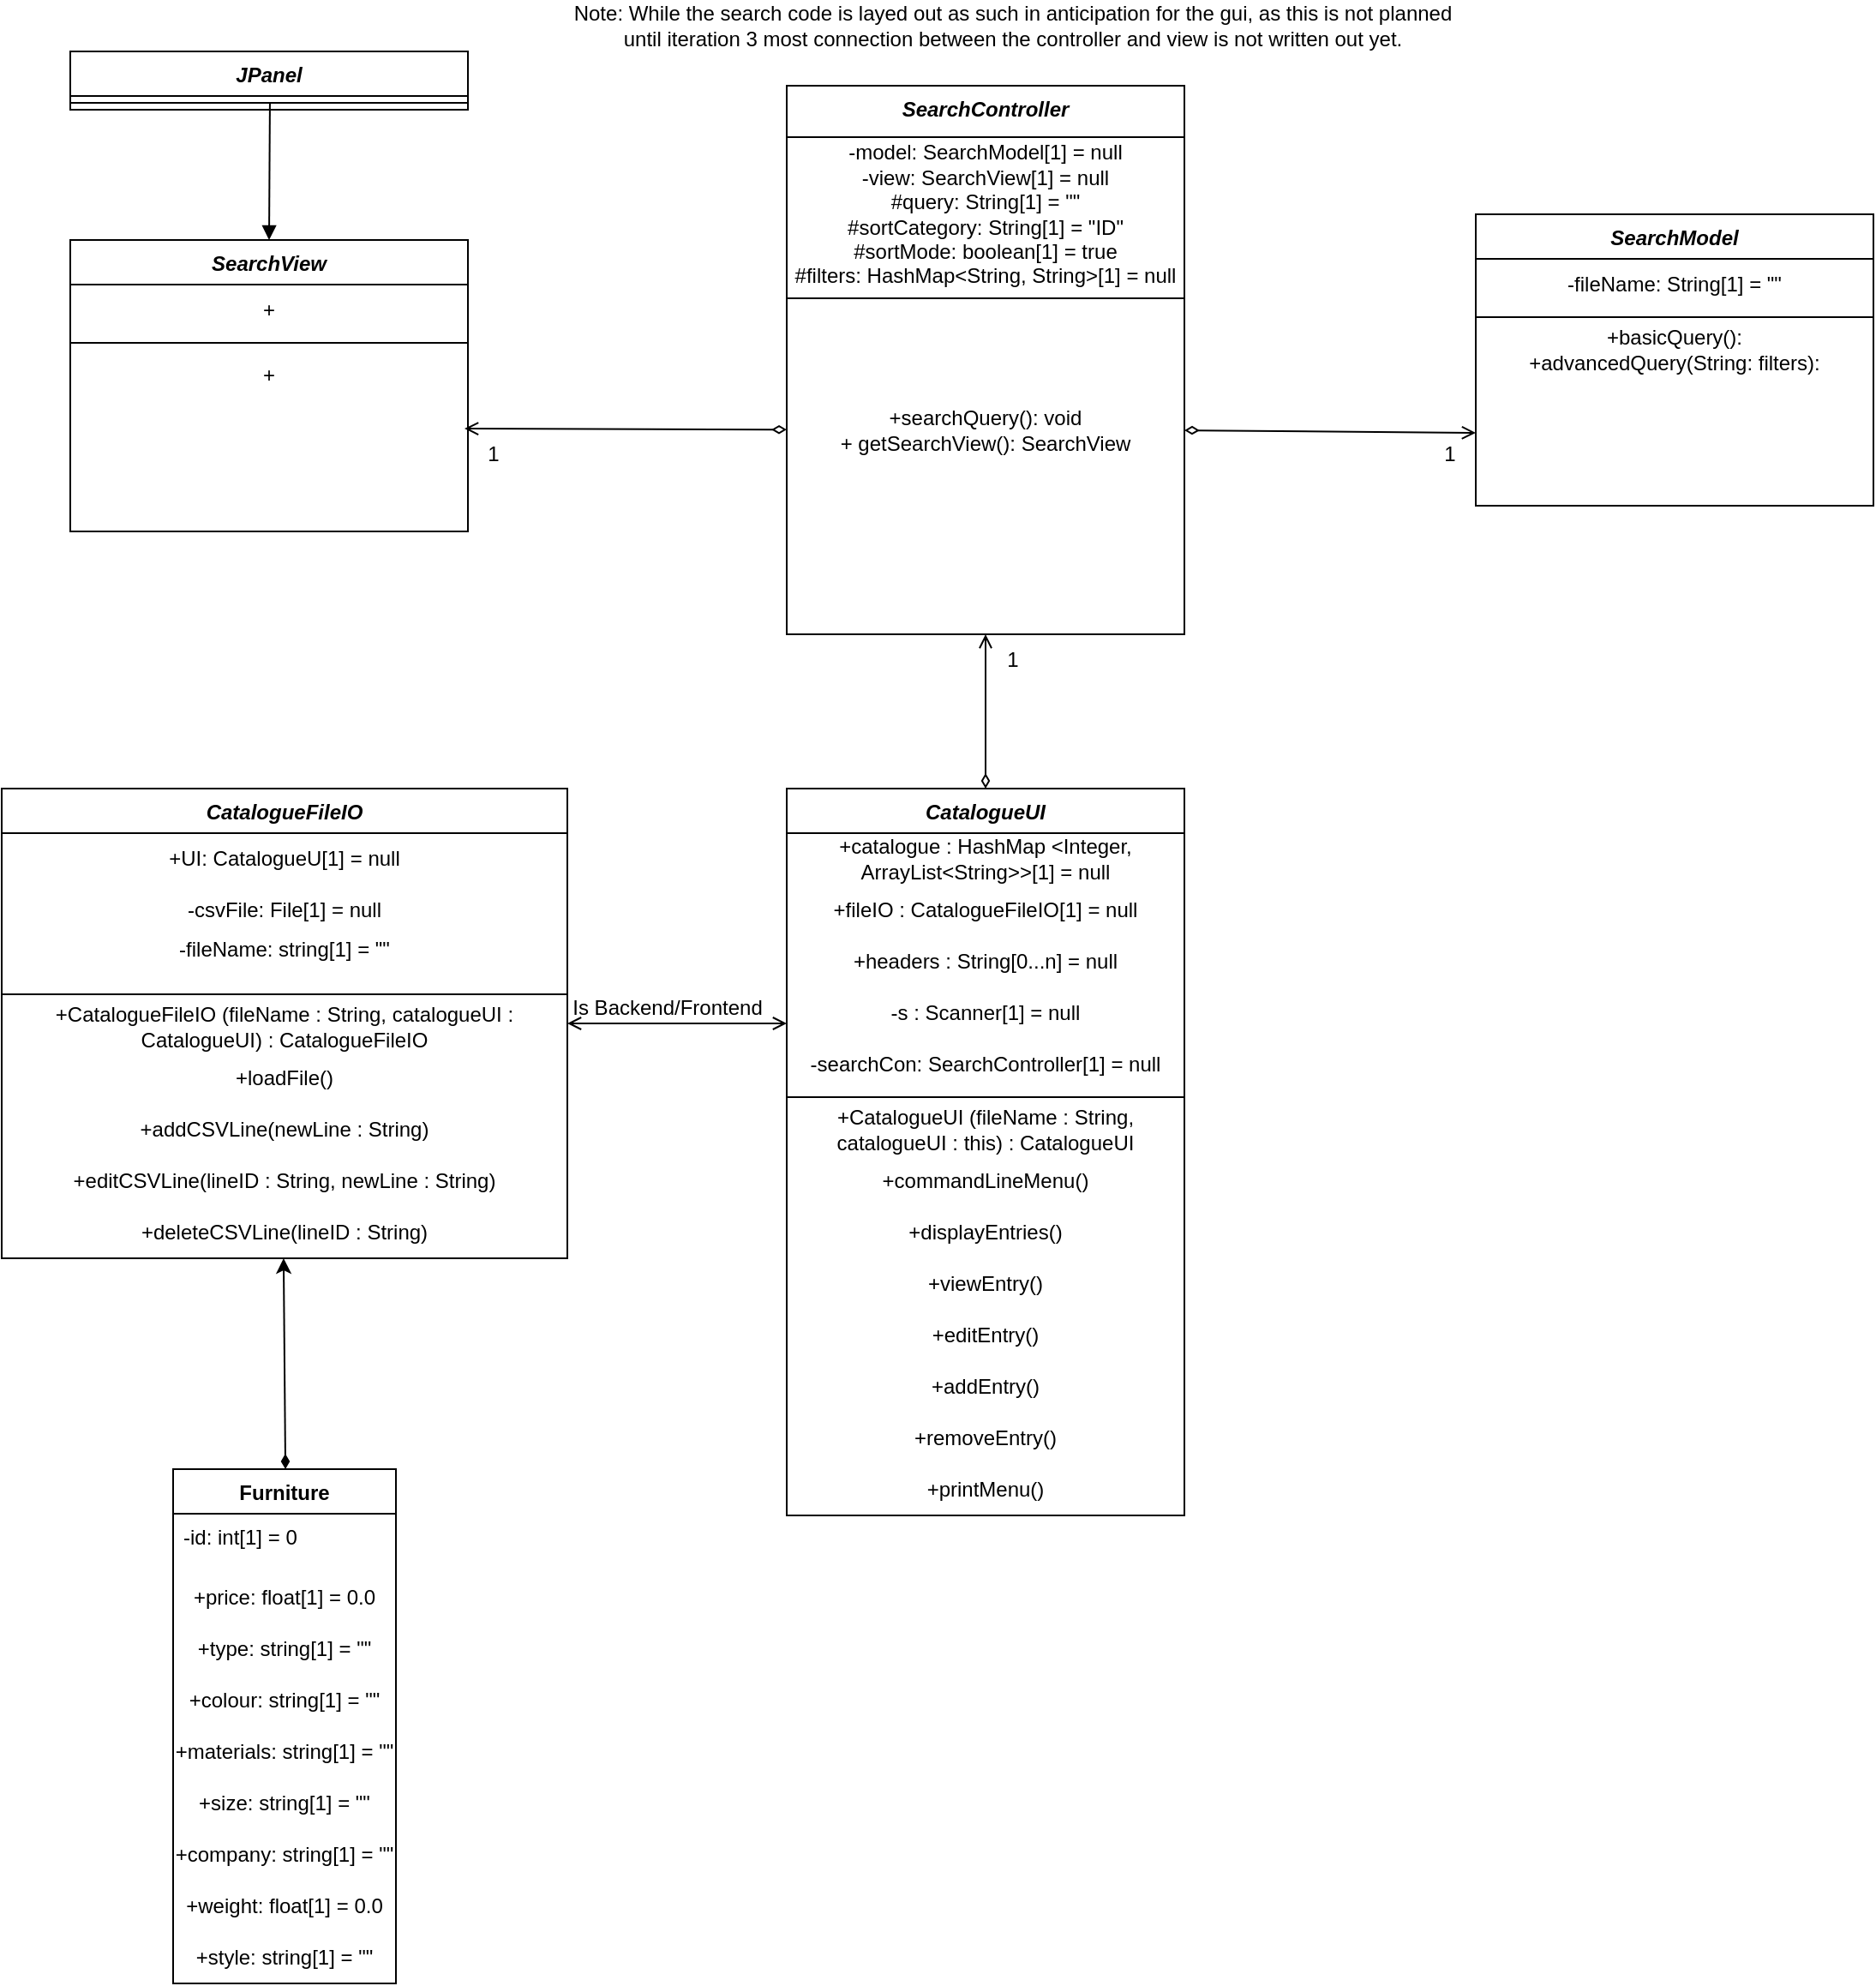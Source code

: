 <mxfile version="26.0.16">
  <diagram id="C5RBs43oDa-KdzZeNtuy" name="Page-1">
    <mxGraphModel dx="2333" dy="2329" grid="1" gridSize="10" guides="1" tooltips="1" connect="1" arrows="1" fold="1" page="1" pageScale="1" pageWidth="827" pageHeight="1169" math="0" shadow="0">
      <root>
        <mxCell id="WIyWlLk6GJQsqaUBKTNV-0" />
        <mxCell id="WIyWlLk6GJQsqaUBKTNV-1" parent="WIyWlLk6GJQsqaUBKTNV-0" />
        <mxCell id="zkfFHV4jXpPFQw0GAbJ--0" value="CatalogueFileIO" style="swimlane;fontStyle=3;align=center;verticalAlign=top;childLayout=stackLayout;horizontal=1;startSize=26;horizontalStack=0;resizeParent=1;resizeLast=0;collapsible=1;marginBottom=0;rounded=0;shadow=0;strokeWidth=1;" parent="WIyWlLk6GJQsqaUBKTNV-1" vertex="1">
          <mxGeometry x="360" y="120" width="330" height="274" as="geometry">
            <mxRectangle x="230" y="140" width="160" height="26" as="alternateBounds" />
          </mxGeometry>
        </mxCell>
        <mxCell id="t31mzmj0vleYuocfdP23-14" value="&lt;div&gt;+UI: CatalogueU[1] = null&lt;/div&gt;" style="text;html=1;align=center;verticalAlign=middle;whiteSpace=wrap;rounded=0;" parent="zkfFHV4jXpPFQw0GAbJ--0" vertex="1">
          <mxGeometry y="26" width="330" height="30" as="geometry" />
        </mxCell>
        <mxCell id="t31mzmj0vleYuocfdP23-15" value="-csvFile: File[1] = null" style="text;html=1;align=center;verticalAlign=middle;whiteSpace=wrap;rounded=0;" parent="zkfFHV4jXpPFQw0GAbJ--0" vertex="1">
          <mxGeometry y="56" width="330" height="30" as="geometry" />
        </mxCell>
        <mxCell id="t31mzmj0vleYuocfdP23-13" value="&lt;div&gt;-fileName: string[1] = &quot;&quot;&lt;/div&gt;&lt;div&gt;&lt;br&gt;&lt;/div&gt;" style="text;html=1;align=center;verticalAlign=middle;whiteSpace=wrap;rounded=0;" parent="zkfFHV4jXpPFQw0GAbJ--0" vertex="1">
          <mxGeometry y="86" width="330" height="30" as="geometry" />
        </mxCell>
        <mxCell id="zkfFHV4jXpPFQw0GAbJ--4" value="" style="line;html=1;strokeWidth=1;align=left;verticalAlign=middle;spacingTop=-1;spacingLeft=3;spacingRight=3;rotatable=0;labelPosition=right;points=[];portConstraint=eastwest;" parent="zkfFHV4jXpPFQw0GAbJ--0" vertex="1">
          <mxGeometry y="116" width="330" height="8" as="geometry" />
        </mxCell>
        <mxCell id="t31mzmj0vleYuocfdP23-16" value="+CatalogueFileIO (fileName : String, catalogueUI : CatalogueUI) : CatalogueFileIO" style="text;html=1;align=center;verticalAlign=middle;whiteSpace=wrap;rounded=0;" parent="zkfFHV4jXpPFQw0GAbJ--0" vertex="1">
          <mxGeometry y="124" width="330" height="30" as="geometry" />
        </mxCell>
        <mxCell id="t31mzmj0vleYuocfdP23-18" value="+loadFile()" style="text;html=1;align=center;verticalAlign=middle;whiteSpace=wrap;rounded=0;" parent="zkfFHV4jXpPFQw0GAbJ--0" vertex="1">
          <mxGeometry y="154" width="330" height="30" as="geometry" />
        </mxCell>
        <mxCell id="t31mzmj0vleYuocfdP23-19" value="+addCSVLine(newLine : String)" style="text;html=1;align=center;verticalAlign=middle;whiteSpace=wrap;rounded=0;" parent="zkfFHV4jXpPFQw0GAbJ--0" vertex="1">
          <mxGeometry y="184" width="330" height="30" as="geometry" />
        </mxCell>
        <mxCell id="t31mzmj0vleYuocfdP23-21" value="+editCSVLine(lineID : String, newLine : String)" style="text;html=1;align=center;verticalAlign=middle;whiteSpace=wrap;rounded=0;" parent="zkfFHV4jXpPFQw0GAbJ--0" vertex="1">
          <mxGeometry y="214" width="330" height="30" as="geometry" />
        </mxCell>
        <mxCell id="t31mzmj0vleYuocfdP23-20" value="+deleteCSVLine(lineID : String)" style="text;html=1;align=center;verticalAlign=middle;whiteSpace=wrap;rounded=0;" parent="zkfFHV4jXpPFQw0GAbJ--0" vertex="1">
          <mxGeometry y="244" width="330" height="30" as="geometry" />
        </mxCell>
        <mxCell id="zkfFHV4jXpPFQw0GAbJ--6" value="Furniture" style="swimlane;fontStyle=1;align=center;verticalAlign=top;childLayout=stackLayout;horizontal=1;startSize=26;horizontalStack=0;resizeParent=1;resizeLast=0;collapsible=1;marginBottom=0;rounded=0;shadow=0;strokeWidth=1;" parent="WIyWlLk6GJQsqaUBKTNV-1" vertex="1">
          <mxGeometry x="460" y="517" width="130" height="300" as="geometry">
            <mxRectangle x="130" y="380" width="160" height="26" as="alternateBounds" />
          </mxGeometry>
        </mxCell>
        <mxCell id="zkfFHV4jXpPFQw0GAbJ--7" value="-id: int[1] = 0" style="text;align=left;verticalAlign=top;spacingLeft=4;spacingRight=4;overflow=hidden;rotatable=0;points=[[0,0.5],[1,0.5]];portConstraint=eastwest;" parent="zkfFHV4jXpPFQw0GAbJ--6" vertex="1">
          <mxGeometry y="26" width="130" height="34" as="geometry" />
        </mxCell>
        <mxCell id="t31mzmj0vleYuocfdP23-1" value="+price: float[1] = 0.0" style="text;html=1;align=center;verticalAlign=middle;whiteSpace=wrap;rounded=0;" parent="zkfFHV4jXpPFQw0GAbJ--6" vertex="1">
          <mxGeometry y="60" width="130" height="30" as="geometry" />
        </mxCell>
        <mxCell id="t31mzmj0vleYuocfdP23-2" value="+type: string[1] = &quot;&quot;" style="text;html=1;align=center;verticalAlign=middle;whiteSpace=wrap;rounded=0;" parent="zkfFHV4jXpPFQw0GAbJ--6" vertex="1">
          <mxGeometry y="90" width="130" height="30" as="geometry" />
        </mxCell>
        <mxCell id="t31mzmj0vleYuocfdP23-3" value="+colour: string[1] = &quot;&quot;" style="text;html=1;align=center;verticalAlign=middle;whiteSpace=wrap;rounded=0;" parent="zkfFHV4jXpPFQw0GAbJ--6" vertex="1">
          <mxGeometry y="120" width="130" height="30" as="geometry" />
        </mxCell>
        <mxCell id="t31mzmj0vleYuocfdP23-4" value="+materials: string[1] = &quot;&quot;" style="text;html=1;align=center;verticalAlign=middle;whiteSpace=wrap;rounded=0;" parent="zkfFHV4jXpPFQw0GAbJ--6" vertex="1">
          <mxGeometry y="150" width="130" height="30" as="geometry" />
        </mxCell>
        <mxCell id="t31mzmj0vleYuocfdP23-8" value="+size: string[1] = &quot;&quot;" style="text;html=1;align=center;verticalAlign=middle;whiteSpace=wrap;rounded=0;" parent="zkfFHV4jXpPFQw0GAbJ--6" vertex="1">
          <mxGeometry y="180" width="130" height="30" as="geometry" />
        </mxCell>
        <mxCell id="t31mzmj0vleYuocfdP23-6" value="+company: string[1] = &quot;&quot;" style="text;html=1;align=center;verticalAlign=middle;whiteSpace=wrap;rounded=0;" parent="zkfFHV4jXpPFQw0GAbJ--6" vertex="1">
          <mxGeometry y="210" width="130" height="30" as="geometry" />
        </mxCell>
        <mxCell id="t31mzmj0vleYuocfdP23-9" value="+weight: float[1] = 0.0" style="text;html=1;align=center;verticalAlign=middle;whiteSpace=wrap;rounded=0;" parent="zkfFHV4jXpPFQw0GAbJ--6" vertex="1">
          <mxGeometry y="240" width="130" height="30" as="geometry" />
        </mxCell>
        <mxCell id="t31mzmj0vleYuocfdP23-11" value="+style: string[1] = &quot;&quot;" style="text;html=1;align=center;verticalAlign=middle;whiteSpace=wrap;rounded=0;" parent="zkfFHV4jXpPFQw0GAbJ--6" vertex="1">
          <mxGeometry y="270" width="130" height="30" as="geometry" />
        </mxCell>
        <mxCell id="zkfFHV4jXpPFQw0GAbJ--17" value="CatalogueUI" style="swimlane;fontStyle=3;align=center;verticalAlign=top;childLayout=stackLayout;horizontal=1;startSize=26;horizontalStack=0;resizeParent=1;resizeLast=0;collapsible=1;marginBottom=0;rounded=0;shadow=0;strokeWidth=1;" parent="WIyWlLk6GJQsqaUBKTNV-1" vertex="1">
          <mxGeometry x="818" y="120" width="232" height="424" as="geometry">
            <mxRectangle x="550" y="140" width="160" height="26" as="alternateBounds" />
          </mxGeometry>
        </mxCell>
        <mxCell id="t31mzmj0vleYuocfdP23-22" value="+catalogue : HashMap &amp;lt;Integer, ArrayList&amp;lt;String&amp;gt;&amp;gt;[1] = null" style="text;html=1;align=center;verticalAlign=middle;whiteSpace=wrap;rounded=0;" parent="zkfFHV4jXpPFQw0GAbJ--17" vertex="1">
          <mxGeometry y="26" width="232" height="30" as="geometry" />
        </mxCell>
        <mxCell id="t31mzmj0vleYuocfdP23-24" value="+fileIO : CatalogueFileIO[1] = null" style="text;html=1;align=center;verticalAlign=middle;whiteSpace=wrap;rounded=0;" parent="zkfFHV4jXpPFQw0GAbJ--17" vertex="1">
          <mxGeometry y="56" width="232" height="30" as="geometry" />
        </mxCell>
        <mxCell id="t31mzmj0vleYuocfdP23-26" value="+headers : String[0...n] = null" style="text;html=1;align=center;verticalAlign=middle;whiteSpace=wrap;rounded=0;" parent="zkfFHV4jXpPFQw0GAbJ--17" vertex="1">
          <mxGeometry y="86" width="232" height="30" as="geometry" />
        </mxCell>
        <mxCell id="t31mzmj0vleYuocfdP23-27" value="-s : Scanner[1] = null" style="text;html=1;align=center;verticalAlign=middle;whiteSpace=wrap;rounded=0;" parent="zkfFHV4jXpPFQw0GAbJ--17" vertex="1">
          <mxGeometry y="116" width="232" height="30" as="geometry" />
        </mxCell>
        <mxCell id="I-7PGxU8D5L3A5D0XDUW-22" value="-searchCon: SearchController[1] = null" style="text;html=1;align=center;verticalAlign=middle;whiteSpace=wrap;rounded=0;" parent="zkfFHV4jXpPFQw0GAbJ--17" vertex="1">
          <mxGeometry y="146" width="232" height="30" as="geometry" />
        </mxCell>
        <mxCell id="zkfFHV4jXpPFQw0GAbJ--23" value="" style="line;html=1;strokeWidth=1;align=left;verticalAlign=middle;spacingTop=-1;spacingLeft=3;spacingRight=3;rotatable=0;labelPosition=right;points=[];portConstraint=eastwest;" parent="zkfFHV4jXpPFQw0GAbJ--17" vertex="1">
          <mxGeometry y="176" width="232" height="8" as="geometry" />
        </mxCell>
        <mxCell id="t31mzmj0vleYuocfdP23-28" value="+CatalogueUI (fileName : String, catalogueUI : this) : CatalogueUI" style="text;html=1;align=center;verticalAlign=middle;whiteSpace=wrap;rounded=0;" parent="zkfFHV4jXpPFQw0GAbJ--17" vertex="1">
          <mxGeometry y="184" width="232" height="30" as="geometry" />
        </mxCell>
        <mxCell id="t31mzmj0vleYuocfdP23-29" value="+commandLineMenu()" style="text;html=1;align=center;verticalAlign=middle;whiteSpace=wrap;rounded=0;" parent="zkfFHV4jXpPFQw0GAbJ--17" vertex="1">
          <mxGeometry y="214" width="232" height="30" as="geometry" />
        </mxCell>
        <mxCell id="t31mzmj0vleYuocfdP23-32" value="+displayEntries()" style="text;html=1;align=center;verticalAlign=middle;whiteSpace=wrap;rounded=0;" parent="zkfFHV4jXpPFQw0GAbJ--17" vertex="1">
          <mxGeometry y="244" width="232" height="30" as="geometry" />
        </mxCell>
        <mxCell id="t31mzmj0vleYuocfdP23-33" value="+viewEntry()" style="text;html=1;align=center;verticalAlign=middle;whiteSpace=wrap;rounded=0;" parent="zkfFHV4jXpPFQw0GAbJ--17" vertex="1">
          <mxGeometry y="274" width="232" height="30" as="geometry" />
        </mxCell>
        <mxCell id="t31mzmj0vleYuocfdP23-34" value="+editEntry()" style="text;html=1;align=center;verticalAlign=middle;whiteSpace=wrap;rounded=0;" parent="zkfFHV4jXpPFQw0GAbJ--17" vertex="1">
          <mxGeometry y="304" width="232" height="30" as="geometry" />
        </mxCell>
        <mxCell id="t31mzmj0vleYuocfdP23-31" value="+addEntry()" style="text;html=1;align=center;verticalAlign=middle;whiteSpace=wrap;rounded=0;" parent="zkfFHV4jXpPFQw0GAbJ--17" vertex="1">
          <mxGeometry y="334" width="232" height="30" as="geometry" />
        </mxCell>
        <mxCell id="t31mzmj0vleYuocfdP23-36" value="+removeEntry()" style="text;html=1;align=center;verticalAlign=middle;whiteSpace=wrap;rounded=0;" parent="zkfFHV4jXpPFQw0GAbJ--17" vertex="1">
          <mxGeometry y="364" width="232" height="30" as="geometry" />
        </mxCell>
        <mxCell id="t31mzmj0vleYuocfdP23-38" value="+printMenu()" style="text;html=1;align=center;verticalAlign=middle;whiteSpace=wrap;rounded=0;" parent="zkfFHV4jXpPFQw0GAbJ--17" vertex="1">
          <mxGeometry y="394" width="232" height="30" as="geometry" />
        </mxCell>
        <mxCell id="zkfFHV4jXpPFQw0GAbJ--26" value="" style="endArrow=open;shadow=0;strokeWidth=1;rounded=0;curved=0;endFill=1;edgeStyle=elbowEdgeStyle;elbow=vertical;startArrow=open;startFill=0;" parent="WIyWlLk6GJQsqaUBKTNV-1" source="zkfFHV4jXpPFQw0GAbJ--0" target="zkfFHV4jXpPFQw0GAbJ--17" edge="1">
          <mxGeometry x="0.5" y="41" relative="1" as="geometry">
            <mxPoint x="690" y="192" as="sourcePoint" />
            <mxPoint x="850" y="192" as="targetPoint" />
            <mxPoint x="-40" y="32" as="offset" />
          </mxGeometry>
        </mxCell>
        <mxCell id="zkfFHV4jXpPFQw0GAbJ--29" value="Is Backend/Frontend" style="text;html=1;resizable=0;points=[];;align=center;verticalAlign=middle;labelBackgroundColor=none;rounded=0;shadow=0;strokeWidth=1;fontSize=12;" parent="zkfFHV4jXpPFQw0GAbJ--26" vertex="1" connectable="0">
          <mxGeometry x="0.5" y="49" relative="1" as="geometry">
            <mxPoint x="-38" y="40" as="offset" />
          </mxGeometry>
        </mxCell>
        <mxCell id="t31mzmj0vleYuocfdP23-17" value="" style="endArrow=classic;html=1;rounded=0;startArrow=diamondThin;startFill=1;entryX=0.421;entryY=1;entryDx=0;entryDy=0;entryPerimeter=0;" parent="WIyWlLk6GJQsqaUBKTNV-1" edge="1">
          <mxGeometry width="50" height="50" relative="1" as="geometry">
            <mxPoint x="525.53" y="517" as="sourcePoint" />
            <mxPoint x="524.46" y="394" as="targetPoint" />
          </mxGeometry>
        </mxCell>
        <mxCell id="OyZKprMA5SsI55dwhn69-0" value="SearchView" style="swimlane;fontStyle=3;align=center;verticalAlign=top;childLayout=stackLayout;horizontal=1;startSize=26;horizontalStack=0;resizeParent=1;resizeLast=0;collapsible=1;marginBottom=0;rounded=0;shadow=0;strokeWidth=1;" parent="WIyWlLk6GJQsqaUBKTNV-1" vertex="1">
          <mxGeometry x="400" y="-200" width="232" height="170" as="geometry">
            <mxRectangle x="550" y="140" width="160" height="26" as="alternateBounds" />
          </mxGeometry>
        </mxCell>
        <mxCell id="OyZKprMA5SsI55dwhn69-1" value="+" style="text;html=1;align=center;verticalAlign=middle;whiteSpace=wrap;rounded=0;" parent="OyZKprMA5SsI55dwhn69-0" vertex="1">
          <mxGeometry y="26" width="232" height="30" as="geometry" />
        </mxCell>
        <mxCell id="OyZKprMA5SsI55dwhn69-5" value="" style="line;html=1;strokeWidth=1;align=left;verticalAlign=middle;spacingTop=-1;spacingLeft=3;spacingRight=3;rotatable=0;labelPosition=right;points=[];portConstraint=eastwest;" parent="OyZKprMA5SsI55dwhn69-0" vertex="1">
          <mxGeometry y="56" width="232" height="8" as="geometry" />
        </mxCell>
        <mxCell id="OyZKprMA5SsI55dwhn69-6" value="+" style="text;html=1;align=center;verticalAlign=middle;whiteSpace=wrap;rounded=0;" parent="OyZKprMA5SsI55dwhn69-0" vertex="1">
          <mxGeometry y="64" width="232" height="30" as="geometry" />
        </mxCell>
        <mxCell id="OyZKprMA5SsI55dwhn69-14" value="SearchModel" style="swimlane;fontStyle=3;align=center;verticalAlign=top;childLayout=stackLayout;horizontal=1;startSize=26;horizontalStack=0;resizeParent=1;resizeLast=0;collapsible=1;marginBottom=0;rounded=0;shadow=0;strokeWidth=1;" parent="WIyWlLk6GJQsqaUBKTNV-1" vertex="1">
          <mxGeometry x="1220" y="-215" width="232" height="170" as="geometry">
            <mxRectangle x="550" y="140" width="160" height="26" as="alternateBounds" />
          </mxGeometry>
        </mxCell>
        <mxCell id="OyZKprMA5SsI55dwhn69-15" value="-fileName: String[1] = &quot;&quot;" style="text;html=1;align=center;verticalAlign=middle;whiteSpace=wrap;rounded=0;" parent="OyZKprMA5SsI55dwhn69-14" vertex="1">
          <mxGeometry y="26" width="232" height="30" as="geometry" />
        </mxCell>
        <mxCell id="OyZKprMA5SsI55dwhn69-16" value="" style="line;html=1;strokeWidth=1;align=left;verticalAlign=middle;spacingTop=-1;spacingLeft=3;spacingRight=3;rotatable=0;labelPosition=right;points=[];portConstraint=eastwest;" parent="OyZKprMA5SsI55dwhn69-14" vertex="1">
          <mxGeometry y="56" width="232" height="8" as="geometry" />
        </mxCell>
        <mxCell id="OyZKprMA5SsI55dwhn69-17" value="&lt;div&gt;+basicQuery():&lt;/div&gt;+advancedQuery(String: filters):" style="text;html=1;align=center;verticalAlign=middle;whiteSpace=wrap;rounded=0;" parent="OyZKprMA5SsI55dwhn69-14" vertex="1">
          <mxGeometry y="64" width="232" height="30" as="geometry" />
        </mxCell>
        <mxCell id="OyZKprMA5SsI55dwhn69-18" value="SearchController" style="swimlane;fontStyle=3;align=center;verticalAlign=top;childLayout=stackLayout;horizontal=1;startSize=30;horizontalStack=0;resizeParent=1;resizeLast=0;collapsible=1;marginBottom=0;rounded=0;shadow=0;strokeWidth=1;" parent="WIyWlLk6GJQsqaUBKTNV-1" vertex="1">
          <mxGeometry x="818" y="-290" width="232" height="320" as="geometry">
            <mxRectangle x="600" y="-350" width="160" height="26" as="alternateBounds" />
          </mxGeometry>
        </mxCell>
        <mxCell id="OyZKprMA5SsI55dwhn69-19" value="-model: SearchModel[1] = null&lt;div&gt;-view: SearchView[1] = null&lt;/div&gt;&lt;div&gt;#query: String[1] = &quot;&quot;&lt;/div&gt;&lt;div&gt;#sortCategory: String[1] = &quot;ID&quot;&lt;/div&gt;&lt;div&gt;#sortMode: boolean[1] = true&lt;/div&gt;&lt;div&gt;#filters: HashMap&amp;lt;String, String&amp;gt;[1] = null&lt;/div&gt;" style="text;html=1;align=center;verticalAlign=middle;whiteSpace=wrap;rounded=0;" parent="OyZKprMA5SsI55dwhn69-18" vertex="1">
          <mxGeometry y="30" width="232" height="90" as="geometry" />
        </mxCell>
        <mxCell id="OyZKprMA5SsI55dwhn69-20" value="" style="line;html=1;strokeWidth=1;align=left;verticalAlign=middle;spacingTop=-1;spacingLeft=3;spacingRight=3;rotatable=0;labelPosition=right;points=[];portConstraint=eastwest;" parent="OyZKprMA5SsI55dwhn69-18" vertex="1">
          <mxGeometry y="120" width="232" height="8" as="geometry" />
        </mxCell>
        <mxCell id="OyZKprMA5SsI55dwhn69-21" value="+searchQuery(): void&lt;div&gt;+ getSearchView(): SearchView&lt;/div&gt;" style="text;html=1;align=center;verticalAlign=middle;whiteSpace=wrap;rounded=0;" parent="OyZKprMA5SsI55dwhn69-18" vertex="1">
          <mxGeometry y="128" width="232" height="146" as="geometry" />
        </mxCell>
        <mxCell id="I-7PGxU8D5L3A5D0XDUW-0" value="Note: While the search code is layed out as such in anticipation for the gui, as this is not planned&lt;div&gt;until iteration 3 most connection between the controller and view is not written out yet.&lt;/div&gt;" style="text;html=1;align=center;verticalAlign=middle;whiteSpace=wrap;rounded=0;" parent="WIyWlLk6GJQsqaUBKTNV-1" vertex="1">
          <mxGeometry x="690" y="-340" width="520" height="30" as="geometry" />
        </mxCell>
        <mxCell id="I-7PGxU8D5L3A5D0XDUW-1" value="JPanel" style="swimlane;fontStyle=3;align=center;verticalAlign=top;childLayout=stackLayout;horizontal=1;startSize=26;horizontalStack=0;resizeParent=1;resizeLast=0;collapsible=1;marginBottom=0;rounded=0;shadow=0;strokeWidth=1;" parent="WIyWlLk6GJQsqaUBKTNV-1" vertex="1">
          <mxGeometry x="400" y="-310" width="232" height="34" as="geometry">
            <mxRectangle x="550" y="140" width="160" height="26" as="alternateBounds" />
          </mxGeometry>
        </mxCell>
        <mxCell id="I-7PGxU8D5L3A5D0XDUW-3" value="" style="line;html=1;strokeWidth=1;align=left;verticalAlign=middle;spacingTop=-1;spacingLeft=3;spacingRight=3;rotatable=0;labelPosition=right;points=[];portConstraint=eastwest;" parent="I-7PGxU8D5L3A5D0XDUW-1" vertex="1">
          <mxGeometry y="26" width="232" height="8" as="geometry" />
        </mxCell>
        <mxCell id="I-7PGxU8D5L3A5D0XDUW-5" value="" style="endArrow=block;html=1;rounded=0;entryX=0.5;entryY=0;entryDx=0;entryDy=0;exitX=0.502;exitY=0.554;exitDx=0;exitDy=0;exitPerimeter=0;endFill=1;" parent="WIyWlLk6GJQsqaUBKTNV-1" source="I-7PGxU8D5L3A5D0XDUW-3" target="OyZKprMA5SsI55dwhn69-0" edge="1">
          <mxGeometry width="50" height="50" relative="1" as="geometry">
            <mxPoint x="515.29" y="-276" as="sourcePoint" />
            <mxPoint x="520" y="-200" as="targetPoint" />
          </mxGeometry>
        </mxCell>
        <mxCell id="I-7PGxU8D5L3A5D0XDUW-8" value="" style="endArrow=open;html=1;rounded=0;endFill=0;startArrow=diamondThin;startFill=0;strokeWidth=1;" parent="WIyWlLk6GJQsqaUBKTNV-1" source="OyZKprMA5SsI55dwhn69-21" edge="1">
          <mxGeometry width="50" height="50" relative="1" as="geometry">
            <mxPoint x="650" y="-40" as="sourcePoint" />
            <mxPoint x="630" y="-90" as="targetPoint" />
          </mxGeometry>
        </mxCell>
        <mxCell id="I-7PGxU8D5L3A5D0XDUW-15" value="1" style="text;html=1;align=center;verticalAlign=middle;whiteSpace=wrap;rounded=0;" parent="WIyWlLk6GJQsqaUBKTNV-1" vertex="1">
          <mxGeometry x="632" y="-80" width="30" height="10" as="geometry" />
        </mxCell>
        <mxCell id="I-7PGxU8D5L3A5D0XDUW-16" value="" style="endArrow=open;html=1;rounded=0;exitX=1;exitY=0.5;exitDx=0;exitDy=0;entryX=0;entryY=0.75;entryDx=0;entryDy=0;endFill=0;startArrow=diamondThin;startFill=0;" parent="WIyWlLk6GJQsqaUBKTNV-1" source="OyZKprMA5SsI55dwhn69-21" target="OyZKprMA5SsI55dwhn69-14" edge="1">
          <mxGeometry width="50" height="50" relative="1" as="geometry">
            <mxPoint x="1070" y="-80" as="sourcePoint" />
            <mxPoint x="1120" y="-130" as="targetPoint" />
          </mxGeometry>
        </mxCell>
        <mxCell id="I-7PGxU8D5L3A5D0XDUW-18" value="1" style="text;html=1;align=center;verticalAlign=middle;whiteSpace=wrap;rounded=0;" parent="WIyWlLk6GJQsqaUBKTNV-1" vertex="1">
          <mxGeometry x="1190" y="-80" width="30" height="10" as="geometry" />
        </mxCell>
        <mxCell id="I-7PGxU8D5L3A5D0XDUW-19" value="" style="endArrow=open;html=1;rounded=0;exitX=0.5;exitY=0;exitDx=0;exitDy=0;entryX=0.5;entryY=1;entryDx=0;entryDy=0;endFill=0;startArrow=diamondThin;startFill=0;strokeWidth=1;" parent="WIyWlLk6GJQsqaUBKTNV-1" source="zkfFHV4jXpPFQw0GAbJ--17" target="OyZKprMA5SsI55dwhn69-18" edge="1">
          <mxGeometry width="50" height="50" relative="1" as="geometry">
            <mxPoint x="940" y="110" as="sourcePoint" />
            <mxPoint x="934" y="-30" as="targetPoint" />
          </mxGeometry>
        </mxCell>
        <mxCell id="I-7PGxU8D5L3A5D0XDUW-24" value="1" style="text;html=1;align=center;verticalAlign=middle;whiteSpace=wrap;rounded=0;" parent="WIyWlLk6GJQsqaUBKTNV-1" vertex="1">
          <mxGeometry x="935" y="40" width="30" height="10" as="geometry" />
        </mxCell>
      </root>
    </mxGraphModel>
  </diagram>
</mxfile>
